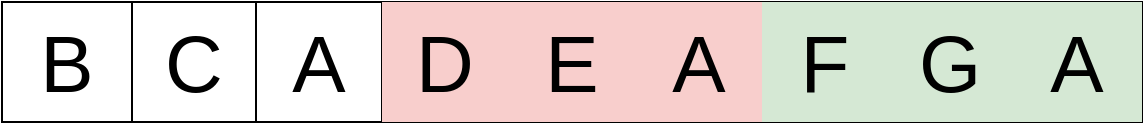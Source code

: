 <mxfile version="20.0.4" type="github">
  <diagram id="g97v5N0pnuBWZilpk46l" name="第 1 页">
    <mxGraphModel dx="1422" dy="804" grid="1" gridSize="10" guides="1" tooltips="1" connect="1" arrows="1" fold="1" page="1" pageScale="1" pageWidth="827" pageHeight="1169" math="0" shadow="0">
      <root>
        <mxCell id="0" />
        <mxCell id="1" parent="0" />
        <mxCell id="y4dW6PU2_FcqgjxLJFtc-2" value="" style="shape=table;startSize=0;container=1;collapsible=0;childLayout=tableLayout;fontSize=40;" vertex="1" parent="1">
          <mxGeometry x="110" y="190" width="570" height="60" as="geometry" />
        </mxCell>
        <mxCell id="y4dW6PU2_FcqgjxLJFtc-3" value="" style="shape=tableRow;horizontal=0;startSize=0;swimlaneHead=0;swimlaneBody=0;top=0;left=0;bottom=0;right=0;collapsible=0;dropTarget=0;fillColor=none;points=[[0,0.5],[1,0.5]];portConstraint=eastwest;fontSize=40;" vertex="1" parent="y4dW6PU2_FcqgjxLJFtc-2">
          <mxGeometry width="570" height="60" as="geometry" />
        </mxCell>
        <mxCell id="y4dW6PU2_FcqgjxLJFtc-4" value="B" style="shape=partialRectangle;html=1;whiteSpace=wrap;connectable=0;overflow=hidden;fillColor=none;top=0;left=0;bottom=0;right=0;pointerEvents=1;fontSize=40;" vertex="1" parent="y4dW6PU2_FcqgjxLJFtc-3">
          <mxGeometry width="65" height="60" as="geometry">
            <mxRectangle width="65" height="60" as="alternateBounds" />
          </mxGeometry>
        </mxCell>
        <mxCell id="y4dW6PU2_FcqgjxLJFtc-5" value="C" style="shape=partialRectangle;html=1;whiteSpace=wrap;connectable=0;overflow=hidden;fillColor=none;top=0;left=0;bottom=0;right=0;pointerEvents=1;fontSize=40;" vertex="1" parent="y4dW6PU2_FcqgjxLJFtc-3">
          <mxGeometry x="65" width="62" height="60" as="geometry">
            <mxRectangle width="62" height="60" as="alternateBounds" />
          </mxGeometry>
        </mxCell>
        <mxCell id="y4dW6PU2_FcqgjxLJFtc-6" value="A" style="shape=partialRectangle;html=1;whiteSpace=wrap;connectable=0;overflow=hidden;fillColor=none;top=0;left=0;bottom=0;right=0;pointerEvents=1;fontSize=40;" vertex="1" parent="y4dW6PU2_FcqgjxLJFtc-3">
          <mxGeometry x="127" width="63" height="60" as="geometry">
            <mxRectangle width="63" height="60" as="alternateBounds" />
          </mxGeometry>
        </mxCell>
        <mxCell id="y4dW6PU2_FcqgjxLJFtc-7" value="D" style="shape=partialRectangle;html=1;whiteSpace=wrap;connectable=0;overflow=hidden;fillColor=#f8cecc;top=0;left=0;bottom=0;right=0;pointerEvents=1;strokeColor=#b85450;fontSize=40;" vertex="1" parent="y4dW6PU2_FcqgjxLJFtc-3">
          <mxGeometry x="190" width="63" height="60" as="geometry">
            <mxRectangle width="63" height="60" as="alternateBounds" />
          </mxGeometry>
        </mxCell>
        <mxCell id="y4dW6PU2_FcqgjxLJFtc-8" value="E" style="shape=partialRectangle;html=1;whiteSpace=wrap;connectable=0;overflow=hidden;fillColor=#f8cecc;top=0;left=0;bottom=0;right=0;pointerEvents=1;strokeColor=#b85450;fontSize=40;" vertex="1" parent="y4dW6PU2_FcqgjxLJFtc-3">
          <mxGeometry x="253" width="64" height="60" as="geometry">
            <mxRectangle width="64" height="60" as="alternateBounds" />
          </mxGeometry>
        </mxCell>
        <mxCell id="y4dW6PU2_FcqgjxLJFtc-9" value="A" style="shape=partialRectangle;html=1;whiteSpace=wrap;connectable=0;overflow=hidden;fillColor=#f8cecc;top=0;left=0;bottom=0;right=0;pointerEvents=1;strokeColor=#b85450;fontSize=40;" vertex="1" parent="y4dW6PU2_FcqgjxLJFtc-3">
          <mxGeometry x="317" width="63" height="60" as="geometry">
            <mxRectangle width="63" height="60" as="alternateBounds" />
          </mxGeometry>
        </mxCell>
        <mxCell id="y4dW6PU2_FcqgjxLJFtc-10" value="F" style="shape=partialRectangle;html=1;whiteSpace=wrap;connectable=0;overflow=hidden;fillColor=#d5e8d4;top=0;left=0;bottom=0;right=0;pointerEvents=1;strokeColor=#82b366;fontSize=40;" vertex="1" parent="y4dW6PU2_FcqgjxLJFtc-3">
          <mxGeometry x="380" width="63" height="60" as="geometry">
            <mxRectangle width="63" height="60" as="alternateBounds" />
          </mxGeometry>
        </mxCell>
        <mxCell id="y4dW6PU2_FcqgjxLJFtc-11" value="G" style="shape=partialRectangle;html=1;whiteSpace=wrap;connectable=0;overflow=hidden;fillColor=#d5e8d4;top=0;left=0;bottom=0;right=0;pointerEvents=1;strokeColor=#82b366;fontSize=40;" vertex="1" parent="y4dW6PU2_FcqgjxLJFtc-3">
          <mxGeometry x="443" width="62" height="60" as="geometry">
            <mxRectangle width="62" height="60" as="alternateBounds" />
          </mxGeometry>
        </mxCell>
        <mxCell id="y4dW6PU2_FcqgjxLJFtc-12" value="A" style="shape=partialRectangle;html=1;whiteSpace=wrap;connectable=0;overflow=hidden;fillColor=#d5e8d4;top=0;left=0;bottom=0;right=0;pointerEvents=1;strokeColor=#82b366;fontSize=40;" vertex="1" parent="y4dW6PU2_FcqgjxLJFtc-3">
          <mxGeometry x="505" width="65" height="60" as="geometry">
            <mxRectangle width="65" height="60" as="alternateBounds" />
          </mxGeometry>
        </mxCell>
      </root>
    </mxGraphModel>
  </diagram>
</mxfile>
